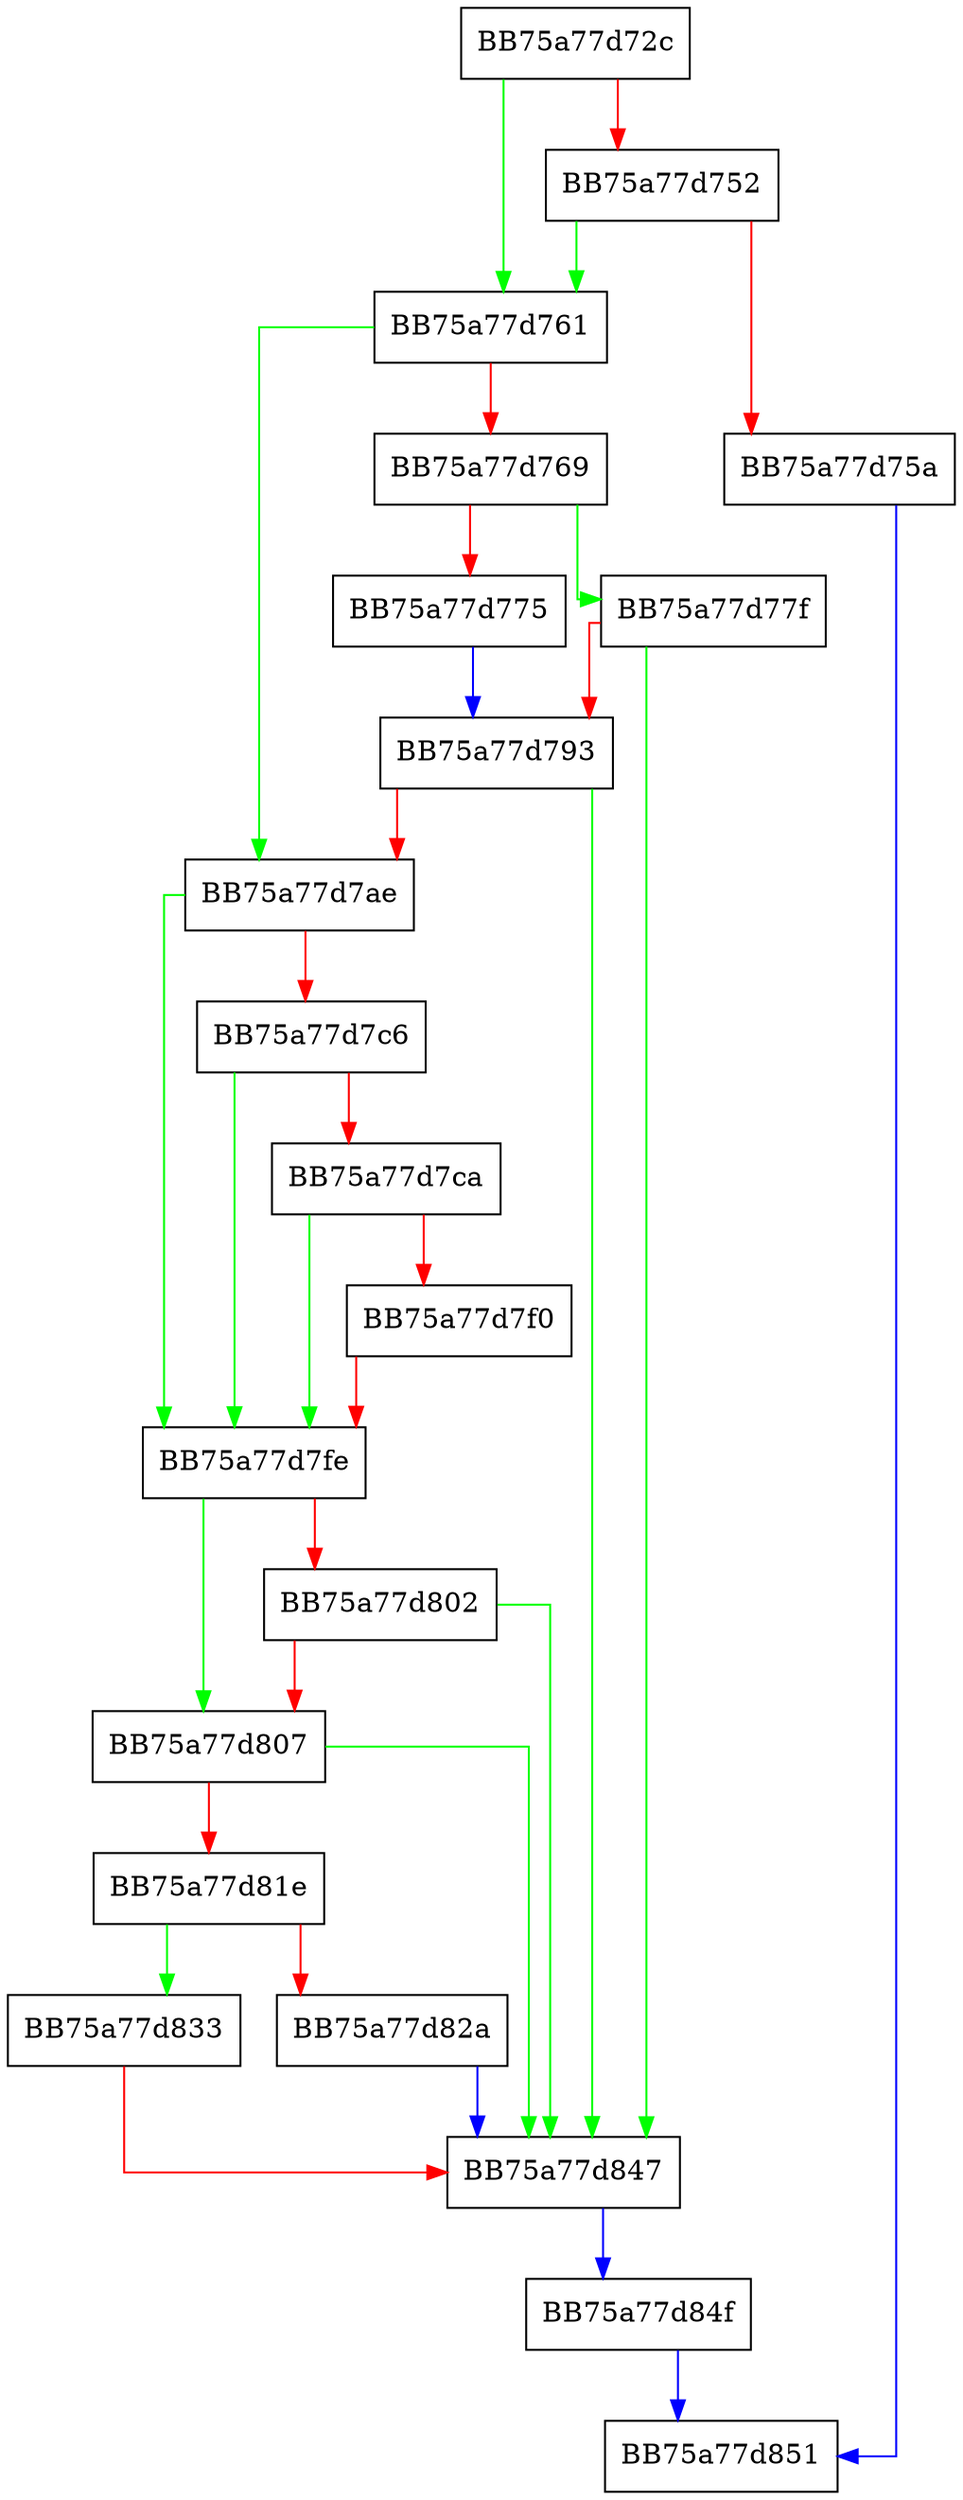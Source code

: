 digraph dllmain_dispatch {
  node [shape="box"];
  graph [splines=ortho];
  BB75a77d72c -> BB75a77d761 [color="green"];
  BB75a77d72c -> BB75a77d752 [color="red"];
  BB75a77d752 -> BB75a77d761 [color="green"];
  BB75a77d752 -> BB75a77d75a [color="red"];
  BB75a77d75a -> BB75a77d851 [color="blue"];
  BB75a77d761 -> BB75a77d7ae [color="green"];
  BB75a77d761 -> BB75a77d769 [color="red"];
  BB75a77d769 -> BB75a77d77f [color="green"];
  BB75a77d769 -> BB75a77d775 [color="red"];
  BB75a77d775 -> BB75a77d793 [color="blue"];
  BB75a77d77f -> BB75a77d847 [color="green"];
  BB75a77d77f -> BB75a77d793 [color="red"];
  BB75a77d793 -> BB75a77d847 [color="green"];
  BB75a77d793 -> BB75a77d7ae [color="red"];
  BB75a77d7ae -> BB75a77d7fe [color="green"];
  BB75a77d7ae -> BB75a77d7c6 [color="red"];
  BB75a77d7c6 -> BB75a77d7fe [color="green"];
  BB75a77d7c6 -> BB75a77d7ca [color="red"];
  BB75a77d7ca -> BB75a77d7fe [color="green"];
  BB75a77d7ca -> BB75a77d7f0 [color="red"];
  BB75a77d7f0 -> BB75a77d7fe [color="red"];
  BB75a77d7fe -> BB75a77d807 [color="green"];
  BB75a77d7fe -> BB75a77d802 [color="red"];
  BB75a77d802 -> BB75a77d847 [color="green"];
  BB75a77d802 -> BB75a77d807 [color="red"];
  BB75a77d807 -> BB75a77d847 [color="green"];
  BB75a77d807 -> BB75a77d81e [color="red"];
  BB75a77d81e -> BB75a77d833 [color="green"];
  BB75a77d81e -> BB75a77d82a [color="red"];
  BB75a77d82a -> BB75a77d847 [color="blue"];
  BB75a77d833 -> BB75a77d847 [color="red"];
  BB75a77d847 -> BB75a77d84f [color="blue"];
  BB75a77d84f -> BB75a77d851 [color="blue"];
}